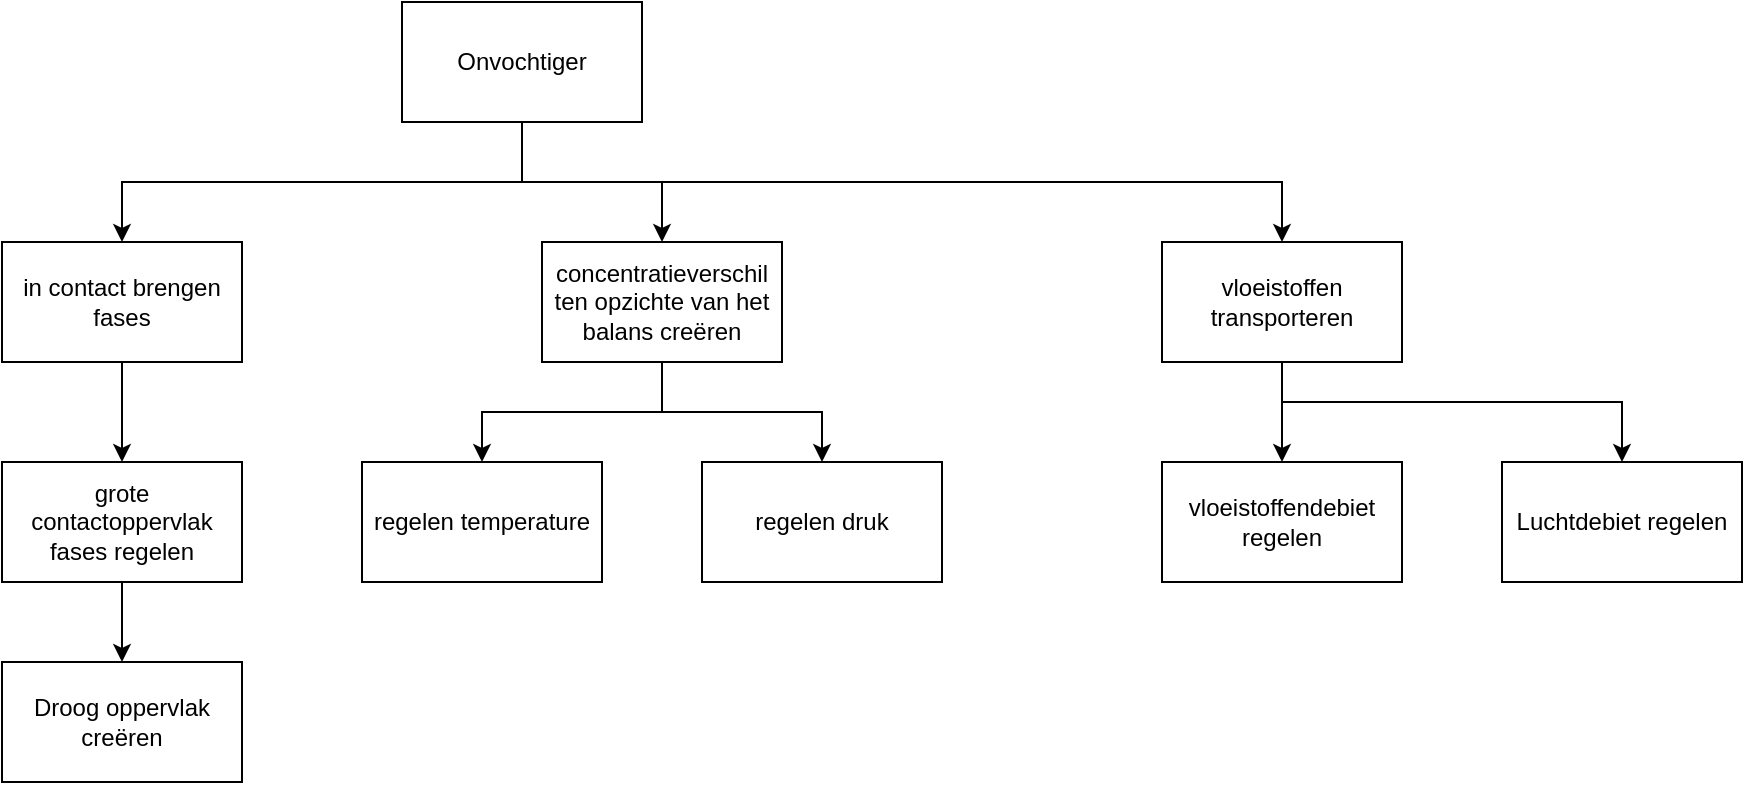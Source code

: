 <mxfile version="15.5.9" type="device"><diagram id="MFmXw1h88lY6j_y-mx_J" name="Page-1"><mxGraphModel dx="1038" dy="547" grid="1" gridSize="10" guides="1" tooltips="1" connect="1" arrows="1" fold="1" page="1" pageScale="1" pageWidth="3300" pageHeight="4681" math="0" shadow="0"><root><mxCell id="0"/><mxCell id="1" parent="0"/><mxCell id="otSHCJVeHQtY-ZxRCCjD-12" style="edgeStyle=orthogonalEdgeStyle;rounded=0;orthogonalLoop=1;jettySize=auto;html=1;" parent="1" source="otSHCJVeHQtY-ZxRCCjD-1" target="otSHCJVeHQtY-ZxRCCjD-6" edge="1"><mxGeometry relative="1" as="geometry"/></mxCell><mxCell id="otSHCJVeHQtY-ZxRCCjD-13" style="edgeStyle=orthogonalEdgeStyle;rounded=0;orthogonalLoop=1;jettySize=auto;html=1;" parent="1" source="otSHCJVeHQtY-ZxRCCjD-1" target="otSHCJVeHQtY-ZxRCCjD-2" edge="1"><mxGeometry relative="1" as="geometry"><Array as="points"><mxPoint x="520" y="240"/><mxPoint x="320" y="240"/></Array></mxGeometry></mxCell><mxCell id="otSHCJVeHQtY-ZxRCCjD-19" style="edgeStyle=orthogonalEdgeStyle;rounded=0;orthogonalLoop=1;jettySize=auto;html=1;" parent="1" source="otSHCJVeHQtY-ZxRCCjD-1" target="otSHCJVeHQtY-ZxRCCjD-14" edge="1"><mxGeometry relative="1" as="geometry"><Array as="points"><mxPoint x="520" y="240"/><mxPoint x="900" y="240"/></Array></mxGeometry></mxCell><mxCell id="otSHCJVeHQtY-ZxRCCjD-1" value="Onvochtiger" style="rounded=0;whiteSpace=wrap;html=1;" parent="1" vertex="1"><mxGeometry x="460" y="150" width="120" height="60" as="geometry"/></mxCell><mxCell id="otSHCJVeHQtY-ZxRCCjD-20" style="edgeStyle=orthogonalEdgeStyle;rounded=0;orthogonalLoop=1;jettySize=auto;html=1;" parent="1" source="otSHCJVeHQtY-ZxRCCjD-2" target="otSHCJVeHQtY-ZxRCCjD-4" edge="1"><mxGeometry relative="1" as="geometry"/></mxCell><mxCell id="otSHCJVeHQtY-ZxRCCjD-2" value="in contact brengen fases" style="rounded=0;whiteSpace=wrap;html=1;" parent="1" vertex="1"><mxGeometry x="260" y="270" width="120" height="60" as="geometry"/></mxCell><mxCell id="otSHCJVeHQtY-ZxRCCjD-21" style="edgeStyle=orthogonalEdgeStyle;rounded=0;orthogonalLoop=1;jettySize=auto;html=1;" parent="1" source="otSHCJVeHQtY-ZxRCCjD-4" target="otSHCJVeHQtY-ZxRCCjD-5" edge="1"><mxGeometry relative="1" as="geometry"/></mxCell><mxCell id="otSHCJVeHQtY-ZxRCCjD-4" value="grote contactoppervlak fases regelen" style="rounded=0;whiteSpace=wrap;html=1;" parent="1" vertex="1"><mxGeometry x="260" y="380" width="120" height="60" as="geometry"/></mxCell><mxCell id="otSHCJVeHQtY-ZxRCCjD-5" value="Droog oppervlak creëren" style="whiteSpace=wrap;html=1;" parent="1" vertex="1"><mxGeometry x="260" y="480" width="120" height="60" as="geometry"/></mxCell><mxCell id="otSHCJVeHQtY-ZxRCCjD-10" style="edgeStyle=orthogonalEdgeStyle;rounded=0;orthogonalLoop=1;jettySize=auto;html=1;" parent="1" source="otSHCJVeHQtY-ZxRCCjD-6" target="otSHCJVeHQtY-ZxRCCjD-9" edge="1"><mxGeometry relative="1" as="geometry"/></mxCell><mxCell id="otSHCJVeHQtY-ZxRCCjD-11" style="edgeStyle=orthogonalEdgeStyle;rounded=0;orthogonalLoop=1;jettySize=auto;html=1;" parent="1" source="otSHCJVeHQtY-ZxRCCjD-6" target="otSHCJVeHQtY-ZxRCCjD-8" edge="1"><mxGeometry relative="1" as="geometry"/></mxCell><mxCell id="otSHCJVeHQtY-ZxRCCjD-6" value="concentratieverschil ten opzichte van het balans creëren" style="whiteSpace=wrap;html=1;" parent="1" vertex="1"><mxGeometry x="530" y="270" width="120" height="60" as="geometry"/></mxCell><mxCell id="otSHCJVeHQtY-ZxRCCjD-8" value="regelen temperature" style="rounded=0;whiteSpace=wrap;html=1;" parent="1" vertex="1"><mxGeometry x="440" y="380" width="120" height="60" as="geometry"/></mxCell><mxCell id="otSHCJVeHQtY-ZxRCCjD-9" value="regelen druk" style="rounded=0;whiteSpace=wrap;html=1;" parent="1" vertex="1"><mxGeometry x="610" y="380" width="120" height="60" as="geometry"/></mxCell><mxCell id="otSHCJVeHQtY-ZxRCCjD-17" style="edgeStyle=orthogonalEdgeStyle;rounded=0;orthogonalLoop=1;jettySize=auto;html=1;" parent="1" source="otSHCJVeHQtY-ZxRCCjD-14" target="otSHCJVeHQtY-ZxRCCjD-15" edge="1"><mxGeometry relative="1" as="geometry"/></mxCell><mxCell id="otSHCJVeHQtY-ZxRCCjD-18" style="edgeStyle=orthogonalEdgeStyle;rounded=0;orthogonalLoop=1;jettySize=auto;html=1;" parent="1" source="otSHCJVeHQtY-ZxRCCjD-14" target="otSHCJVeHQtY-ZxRCCjD-16" edge="1"><mxGeometry relative="1" as="geometry"><Array as="points"><mxPoint x="900" y="350"/><mxPoint x="1070" y="350"/></Array></mxGeometry></mxCell><mxCell id="otSHCJVeHQtY-ZxRCCjD-14" value="vloeistoffen transporteren" style="rounded=0;whiteSpace=wrap;html=1;" parent="1" vertex="1"><mxGeometry x="840" y="270" width="120" height="60" as="geometry"/></mxCell><mxCell id="otSHCJVeHQtY-ZxRCCjD-15" value="vloeistoffendebiet regelen" style="rounded=0;whiteSpace=wrap;html=1;" parent="1" vertex="1"><mxGeometry x="840" y="380" width="120" height="60" as="geometry"/></mxCell><mxCell id="otSHCJVeHQtY-ZxRCCjD-16" value="Luchtdebiet regelen" style="rounded=0;whiteSpace=wrap;html=1;" parent="1" vertex="1"><mxGeometry x="1010" y="380" width="120" height="60" as="geometry"/></mxCell></root></mxGraphModel></diagram></mxfile>